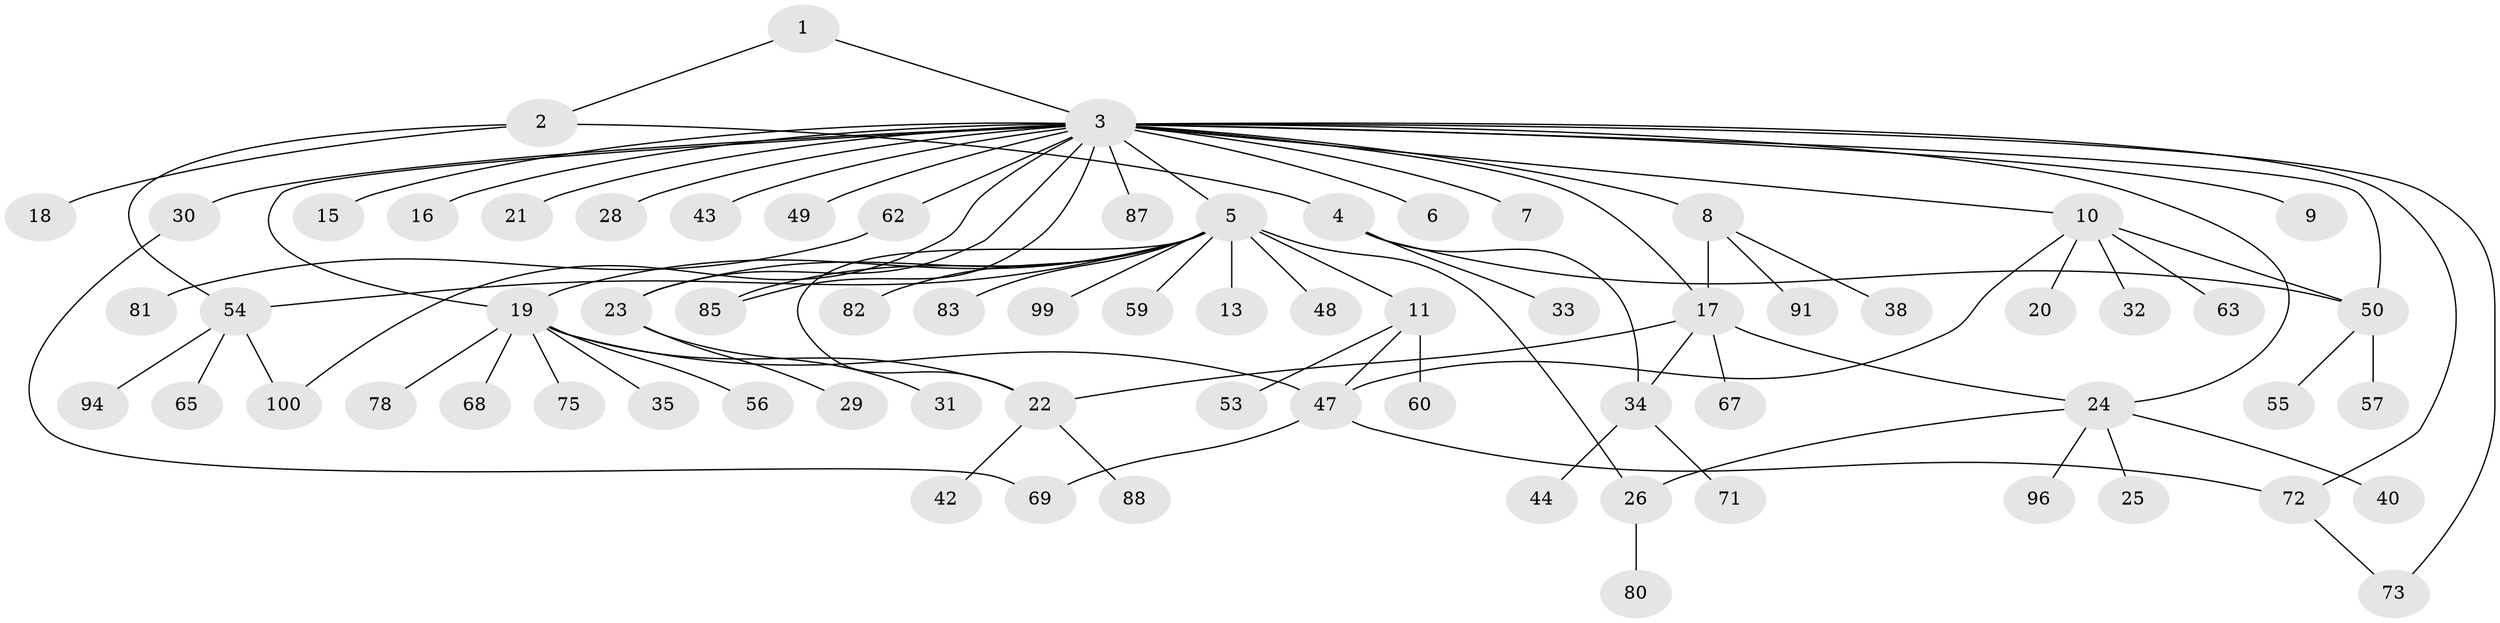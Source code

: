 // original degree distribution, {2: 0.24, 5: 0.03, 27: 0.01, 4: 0.09, 12: 0.01, 1: 0.52, 6: 0.04, 3: 0.05, 7: 0.01}
// Generated by graph-tools (version 1.1) at 2025/11/02/21/25 10:11:08]
// undirected, 71 vertices, 88 edges
graph export_dot {
graph [start="1"]
  node [color=gray90,style=filled];
  1;
  2 [super="+66"];
  3 [super="+89"];
  4 [super="+52"];
  5 [super="+12"];
  6;
  7;
  8 [super="+93"];
  9 [super="+39"];
  10 [super="+14"];
  11 [super="+36"];
  13;
  15;
  16;
  17 [super="+41"];
  18;
  19 [super="+27"];
  20;
  21;
  22 [super="+37"];
  23;
  24 [super="+76"];
  25 [super="+51"];
  26 [super="+46"];
  28;
  29 [super="+86"];
  30;
  31;
  32;
  33;
  34 [super="+45"];
  35 [super="+97"];
  38;
  40;
  42 [super="+92"];
  43;
  44;
  47 [super="+79"];
  48 [super="+70"];
  49;
  50 [super="+84"];
  53;
  54 [super="+64"];
  55 [super="+61"];
  56 [super="+58"];
  57;
  59;
  60;
  62 [super="+77"];
  63;
  65;
  67;
  68;
  69 [super="+90"];
  71;
  72 [super="+74"];
  73;
  75 [super="+95"];
  78;
  80;
  81;
  82;
  83;
  85;
  87 [super="+98"];
  88;
  91;
  94;
  96;
  99;
  100;
  1 -- 2;
  1 -- 3;
  2 -- 4;
  2 -- 18;
  2 -- 54;
  3 -- 5;
  3 -- 6;
  3 -- 7;
  3 -- 8 [weight=2];
  3 -- 9;
  3 -- 10;
  3 -- 15;
  3 -- 16;
  3 -- 19;
  3 -- 21;
  3 -- 23;
  3 -- 24;
  3 -- 28;
  3 -- 30;
  3 -- 43;
  3 -- 49;
  3 -- 50;
  3 -- 62;
  3 -- 72;
  3 -- 73;
  3 -- 85;
  3 -- 87;
  3 -- 100;
  3 -- 17;
  4 -- 33;
  4 -- 50;
  4 -- 34;
  5 -- 11;
  5 -- 13;
  5 -- 26;
  5 -- 48;
  5 -- 54;
  5 -- 59;
  5 -- 82;
  5 -- 83;
  5 -- 85;
  5 -- 99;
  5 -- 23;
  5 -- 22;
  5 -- 19;
  8 -- 17;
  8 -- 38;
  8 -- 91;
  10 -- 20;
  10 -- 47;
  10 -- 50;
  10 -- 63;
  10 -- 32;
  11 -- 53;
  11 -- 60;
  11 -- 47;
  17 -- 22;
  17 -- 34;
  17 -- 24;
  17 -- 67;
  19 -- 22;
  19 -- 68;
  19 -- 75;
  19 -- 35;
  19 -- 56;
  19 -- 78;
  19 -- 47;
  22 -- 88;
  22 -- 42;
  23 -- 29;
  23 -- 31;
  24 -- 25;
  24 -- 26;
  24 -- 40;
  24 -- 96;
  26 -- 80;
  30 -- 69;
  34 -- 44;
  34 -- 71;
  47 -- 72;
  47 -- 69;
  50 -- 55;
  50 -- 57;
  54 -- 94;
  54 -- 65;
  54 -- 100;
  62 -- 81;
  72 -- 73;
}
